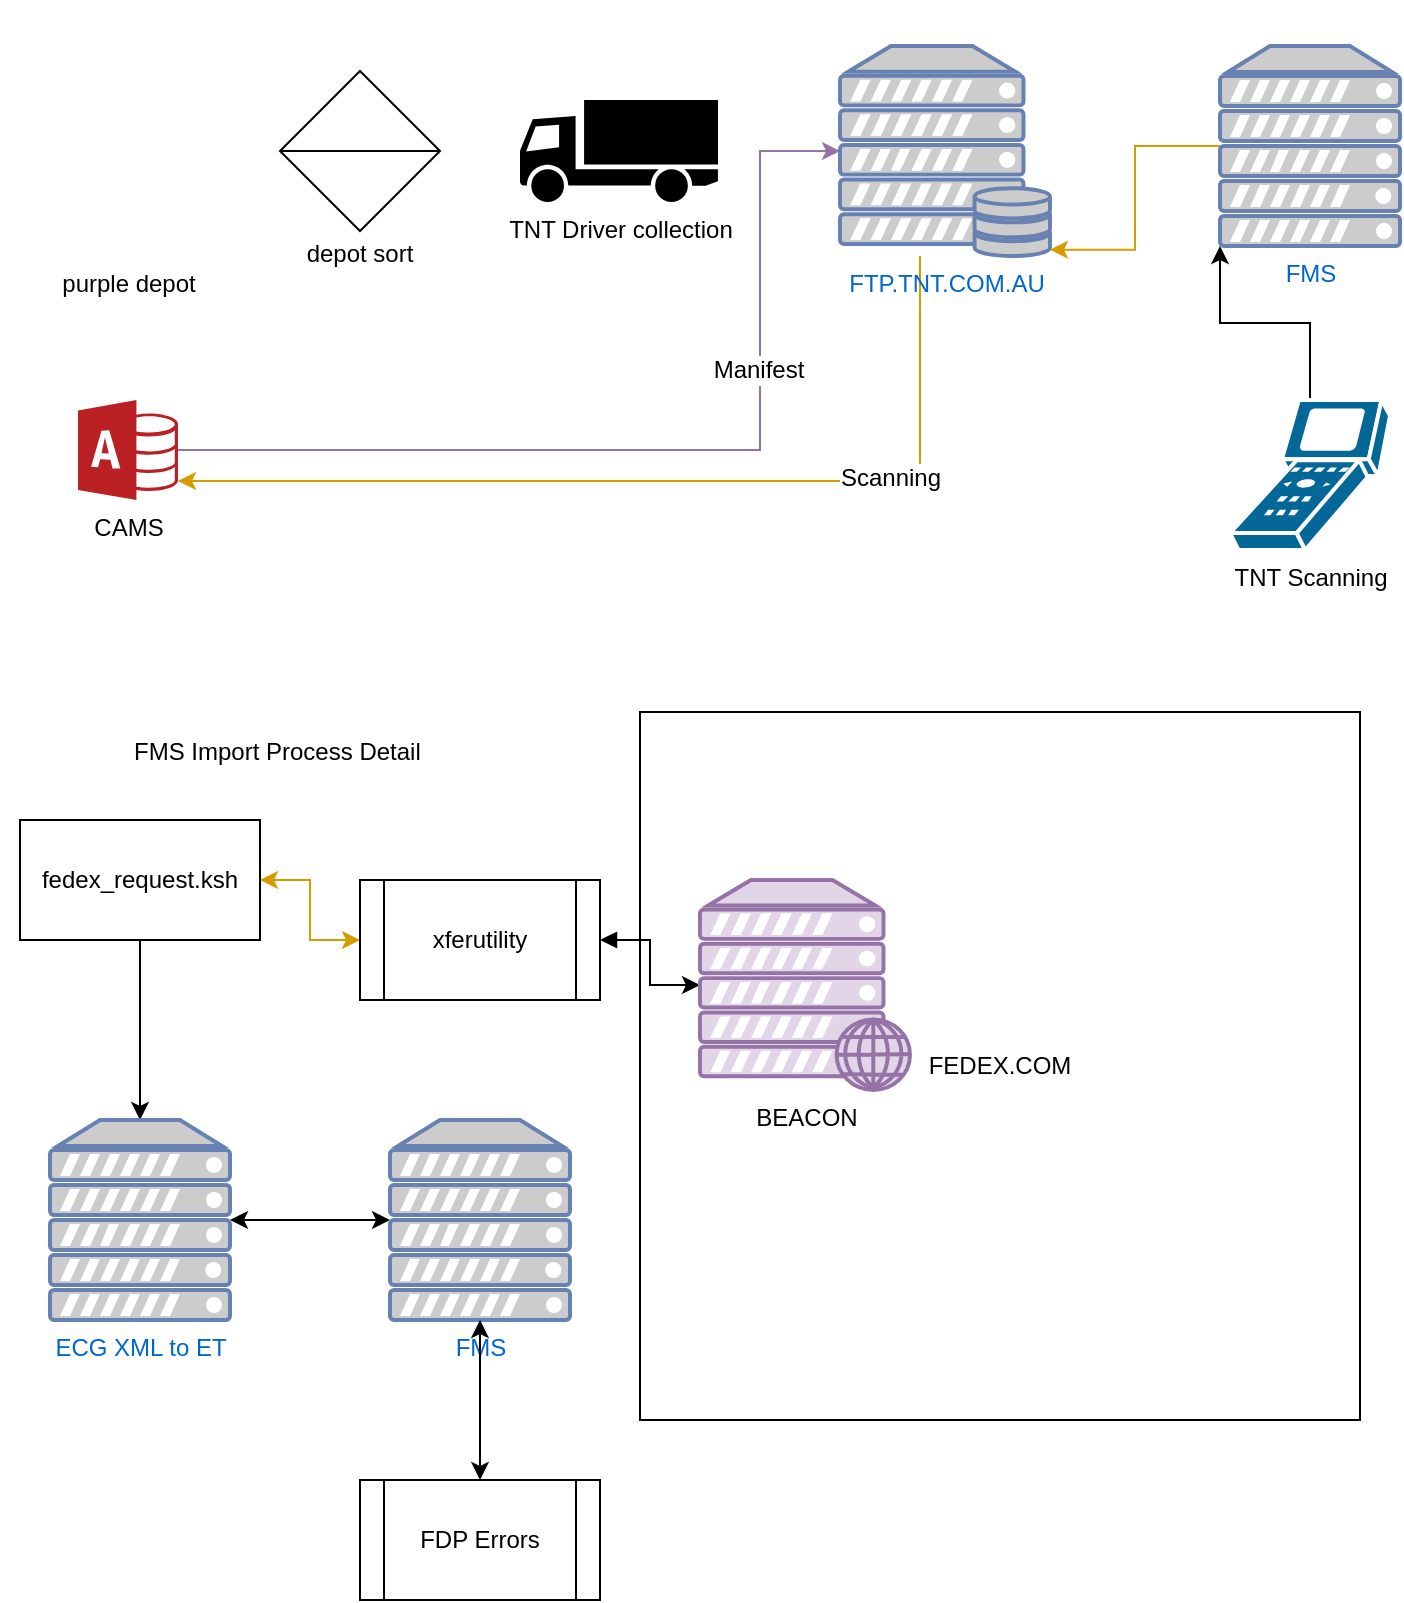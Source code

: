 <mxfile version="10.4.1" type="github"><diagram id="HgbiJ7K87XlA_j_Ie7GX" name="Page-1"><mxGraphModel dx="758" dy="547" grid="1" gridSize="10" guides="1" tooltips="1" connect="1" arrows="1" fold="1" page="1" pageScale="1" pageWidth="850" pageHeight="1900" math="0" shadow="0"><root><mxCell id="0"/><mxCell id="1" parent="0"/><mxCell id="H7VHmnRYawLbzbR0k3xi-32" value="&lt;p style=&quot;line-height: 80%&quot;&gt;FEDEX.COM&lt;/p&gt;" style="rounded=0;whiteSpace=wrap;html=1;" vertex="1" parent="1"><mxGeometry x="340" y="376" width="360" height="354" as="geometry"/></mxCell><mxCell id="H7VHmnRYawLbzbR0k3xi-5" value="purple depot" style="shape=image;html=1;verticalAlign=top;verticalLabelPosition=bottom;labelBackgroundColor=#ffffff;imageAspect=0;aspect=fixed;image=https://cdn1.iconfinder.com/data/icons/2-building-line-filled/614/Warehouse-128.png" vertex="1" parent="1"><mxGeometry x="20" y="20" width="128" height="128" as="geometry"/></mxCell><mxCell id="H7VHmnRYawLbzbR0k3xi-6" value="TNT Driver collection&lt;br&gt;" style="shape=mxgraph.signs.transportation.truck_1;html=1;fillColor=#000000;strokeColor=none;verticalLabelPosition=bottom;verticalAlign=top;align=center;" vertex="1" parent="1"><mxGeometry x="280" y="70" width="99" height="51" as="geometry"/></mxCell><mxCell id="H7VHmnRYawLbzbR0k3xi-7" value="&lt;br&gt;&lt;br&gt;&lt;br&gt;&lt;br&gt;&lt;br&gt;&lt;br&gt;&lt;br&gt;depot sort&lt;br&gt;" style="shape=sortShape;perimeter=rhombusPerimeter;whiteSpace=wrap;html=1;" vertex="1" parent="1"><mxGeometry x="160" y="55.5" width="80" height="80" as="geometry"/></mxCell><mxCell id="H7VHmnRYawLbzbR0k3xi-9" style="edgeStyle=orthogonalEdgeStyle;rounded=0;orthogonalLoop=1;jettySize=auto;html=1;entryX=0;entryY=0.5;entryDx=0;entryDy=0;entryPerimeter=0;fillColor=#e1d5e7;strokeColor=#9673a6;" edge="1" parent="1" source="H7VHmnRYawLbzbR0k3xi-8" target="H7VHmnRYawLbzbR0k3xi-10"><mxGeometry relative="1" as="geometry"><mxPoint x="460" y="245" as="targetPoint"/><Array as="points"><mxPoint x="400" y="245"/><mxPoint x="400" y="96"/></Array></mxGeometry></mxCell><mxCell id="H7VHmnRYawLbzbR0k3xi-20" value="Manifest" style="text;html=1;resizable=0;points=[];align=center;verticalAlign=middle;labelBackgroundColor=#ffffff;" vertex="1" connectable="0" parent="H7VHmnRYawLbzbR0k3xi-9"><mxGeometry x="0.208" y="40" relative="1" as="geometry"><mxPoint as="offset"/></mxGeometry></mxCell><mxCell id="H7VHmnRYawLbzbR0k3xi-8" value="CAMS&lt;br&gt;" style="shadow=0;dashed=0;strokeColor=none;html=1;labelPosition=center;verticalLabelPosition=bottom;verticalAlign=top;align=center;shape=mxgraph.mscae.other.access;fillColor=#BA2024;" vertex="1" parent="1"><mxGeometry x="59" y="220" width="50" height="50" as="geometry"/></mxCell><mxCell id="H7VHmnRYawLbzbR0k3xi-19" style="edgeStyle=orthogonalEdgeStyle;rounded=0;orthogonalLoop=1;jettySize=auto;html=1;entryX=1;entryY=0.81;entryDx=0;entryDy=0;entryPerimeter=0;fillColor=#ffe6cc;strokeColor=#d79b00;" edge="1" parent="1" source="H7VHmnRYawLbzbR0k3xi-10" target="H7VHmnRYawLbzbR0k3xi-8"><mxGeometry relative="1" as="geometry"><Array as="points"><mxPoint x="480" y="261"/></Array></mxGeometry></mxCell><mxCell id="H7VHmnRYawLbzbR0k3xi-21" value="Scanning" style="text;html=1;resizable=0;points=[];align=center;verticalAlign=middle;labelBackgroundColor=#ffffff;" vertex="1" connectable="0" parent="H7VHmnRYawLbzbR0k3xi-19"><mxGeometry x="-0.541" y="-15" relative="1" as="geometry"><mxPoint as="offset"/></mxGeometry></mxCell><mxCell id="H7VHmnRYawLbzbR0k3xi-10" value="FTP.TNT.COM.AU" style="fontColor=#0066CC;verticalAlign=top;verticalLabelPosition=bottom;labelPosition=center;align=center;html=1;outlineConnect=0;fillColor=#CCCCCC;strokeColor=#6881B3;gradientColor=none;gradientDirection=north;strokeWidth=2;shape=mxgraph.networks.server_storage;" vertex="1" parent="1"><mxGeometry x="440" y="43" width="105" height="105" as="geometry"/></mxCell><mxCell id="H7VHmnRYawLbzbR0k3xi-18" style="edgeStyle=orthogonalEdgeStyle;rounded=0;orthogonalLoop=1;jettySize=auto;html=1;entryX=1;entryY=0.97;entryDx=0;entryDy=0;entryPerimeter=0;fillColor=#ffe6cc;strokeColor=#d79b00;" edge="1" parent="1" source="H7VHmnRYawLbzbR0k3xi-11" target="H7VHmnRYawLbzbR0k3xi-10"><mxGeometry relative="1" as="geometry"/></mxCell><mxCell id="H7VHmnRYawLbzbR0k3xi-11" value="FMS&lt;br&gt;&lt;br&gt;" style="fontColor=#0066CC;verticalAlign=top;verticalLabelPosition=bottom;labelPosition=center;align=center;html=1;outlineConnect=0;fillColor=#CCCCCC;strokeColor=#6881B3;gradientColor=none;gradientDirection=north;strokeWidth=2;shape=mxgraph.networks.server;" vertex="1" parent="1"><mxGeometry x="630" y="43" width="90" height="100" as="geometry"/></mxCell><mxCell id="H7VHmnRYawLbzbR0k3xi-17" style="edgeStyle=orthogonalEdgeStyle;rounded=0;orthogonalLoop=1;jettySize=auto;html=1;entryX=0;entryY=1;entryDx=0;entryDy=0;entryPerimeter=0;" edge="1" parent="1" source="H7VHmnRYawLbzbR0k3xi-14" target="H7VHmnRYawLbzbR0k3xi-11"><mxGeometry relative="1" as="geometry"/></mxCell><mxCell id="H7VHmnRYawLbzbR0k3xi-14" value="TNT Scanning" style="shape=mxgraph.cisco.computers_and_peripherals.scanner;html=1;dashed=0;fillColor=#036897;strokeColor=#ffffff;strokeWidth=2;verticalLabelPosition=bottom;verticalAlign=top" vertex="1" parent="1"><mxGeometry x="635" y="220" width="80" height="75" as="geometry"/></mxCell><mxCell id="H7VHmnRYawLbzbR0k3xi-22" value="FMS Import Process Detail" style="text;html=1;resizable=0;points=[];autosize=1;align=left;verticalAlign=top;spacingTop=-4;" vertex="1" parent="1"><mxGeometry x="85" y="386" width="160" height="20" as="geometry"/></mxCell><mxCell id="H7VHmnRYawLbzbR0k3xi-25" style="edgeStyle=orthogonalEdgeStyle;rounded=0;orthogonalLoop=1;jettySize=auto;html=1;fillColor=#ffe6cc;strokeColor=#d79b00;startArrow=classic;startFill=1;" edge="1" parent="1" source="H7VHmnRYawLbzbR0k3xi-23" target="H7VHmnRYawLbzbR0k3xi-24"><mxGeometry relative="1" as="geometry"/></mxCell><mxCell id="H7VHmnRYawLbzbR0k3xi-30" style="edgeStyle=orthogonalEdgeStyle;rounded=0;orthogonalLoop=1;jettySize=auto;html=1;entryX=0.5;entryY=0;entryDx=0;entryDy=0;entryPerimeter=0;startArrow=none;startFill=0;" edge="1" parent="1" source="H7VHmnRYawLbzbR0k3xi-23" target="H7VHmnRYawLbzbR0k3xi-29"><mxGeometry relative="1" as="geometry"/></mxCell><mxCell id="H7VHmnRYawLbzbR0k3xi-23" value="fedex_request.ksh" style="rounded=0;whiteSpace=wrap;html=1;" vertex="1" parent="1"><mxGeometry x="30" y="430" width="120" height="60" as="geometry"/></mxCell><mxCell id="H7VHmnRYawLbzbR0k3xi-27" style="edgeStyle=orthogonalEdgeStyle;rounded=0;orthogonalLoop=1;jettySize=auto;html=1;startArrow=block;startFill=1;" edge="1" parent="1" source="H7VHmnRYawLbzbR0k3xi-24" target="H7VHmnRYawLbzbR0k3xi-26"><mxGeometry relative="1" as="geometry"/></mxCell><mxCell id="H7VHmnRYawLbzbR0k3xi-24" value="xferutility" style="shape=process;whiteSpace=wrap;html=1;backgroundOutline=1;" vertex="1" parent="1"><mxGeometry x="200" y="460" width="120" height="60" as="geometry"/></mxCell><mxCell id="H7VHmnRYawLbzbR0k3xi-26" value="BEACON" style="verticalAlign=top;verticalLabelPosition=bottom;labelPosition=center;align=center;html=1;outlineConnect=0;fillColor=#e1d5e7;strokeColor=#9673a6;gradientDirection=north;strokeWidth=2;shape=mxgraph.networks.web_server;" vertex="1" parent="1"><mxGeometry x="370" y="460" width="105" height="105" as="geometry"/></mxCell><mxCell id="H7VHmnRYawLbzbR0k3xi-33" style="edgeStyle=orthogonalEdgeStyle;rounded=0;orthogonalLoop=1;jettySize=auto;html=1;startArrow=classic;startFill=1;" edge="1" parent="1" source="H7VHmnRYawLbzbR0k3xi-29" target="H7VHmnRYawLbzbR0k3xi-31"><mxGeometry relative="1" as="geometry"/></mxCell><mxCell id="H7VHmnRYawLbzbR0k3xi-29" value="ECG XML to ET" style="fontColor=#0066CC;verticalAlign=top;verticalLabelPosition=bottom;labelPosition=center;align=center;html=1;outlineConnect=0;fillColor=#CCCCCC;strokeColor=#6881B3;gradientColor=none;gradientDirection=north;strokeWidth=2;shape=mxgraph.networks.server;" vertex="1" parent="1"><mxGeometry x="45" y="580" width="90" height="100" as="geometry"/></mxCell><mxCell id="H7VHmnRYawLbzbR0k3xi-31" value="FMS" style="fontColor=#0066CC;verticalAlign=top;verticalLabelPosition=bottom;labelPosition=center;align=center;html=1;outlineConnect=0;fillColor=#CCCCCC;strokeColor=#6881B3;gradientColor=none;gradientDirection=north;strokeWidth=2;shape=mxgraph.networks.server;" vertex="1" parent="1"><mxGeometry x="215" y="580" width="90" height="100" as="geometry"/></mxCell><mxCell id="H7VHmnRYawLbzbR0k3xi-35" value="" style="edgeStyle=orthogonalEdgeStyle;rounded=0;orthogonalLoop=1;jettySize=auto;html=1;startArrow=classic;startFill=1;" edge="1" parent="1" source="H7VHmnRYawLbzbR0k3xi-34" target="H7VHmnRYawLbzbR0k3xi-31"><mxGeometry relative="1" as="geometry"/></mxCell><mxCell id="H7VHmnRYawLbzbR0k3xi-34" value="FDP Errors" style="shape=process;whiteSpace=wrap;html=1;backgroundOutline=1;" vertex="1" parent="1"><mxGeometry x="200" y="760" width="120" height="60" as="geometry"/></mxCell></root></mxGraphModel></diagram></mxfile>